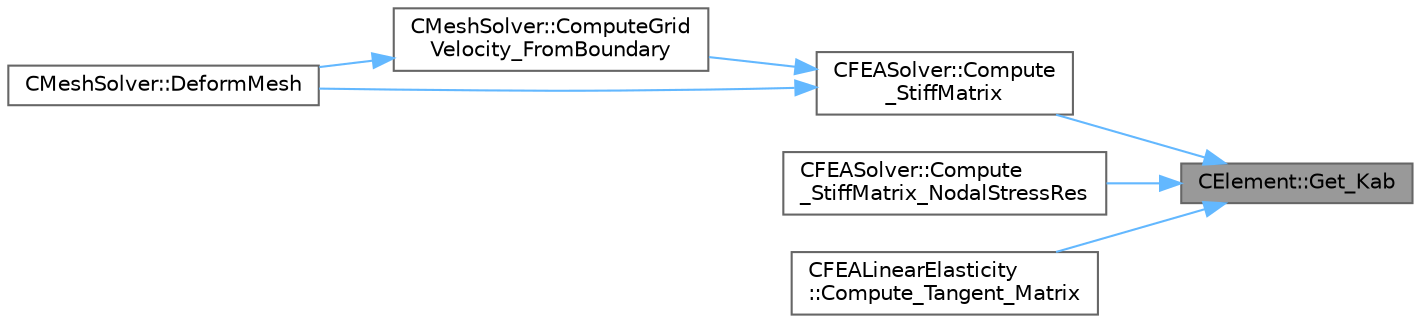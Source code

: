 digraph "CElement::Get_Kab"
{
 // LATEX_PDF_SIZE
  bgcolor="transparent";
  edge [fontname=Helvetica,fontsize=10,labelfontname=Helvetica,labelfontsize=10];
  node [fontname=Helvetica,fontsize=10,shape=box,height=0.2,width=0.4];
  rankdir="RL";
  Node1 [id="Node000001",label="CElement::Get_Kab",height=0.2,width=0.4,color="gray40", fillcolor="grey60", style="filled", fontcolor="black",tooltip="Return the value of the submatrix K relating nodes a and b."];
  Node1 -> Node2 [id="edge1_Node000001_Node000002",dir="back",color="steelblue1",style="solid",tooltip=" "];
  Node2 [id="Node000002",label="CFEASolver::Compute\l_StiffMatrix",height=0.2,width=0.4,color="grey40", fillcolor="white", style="filled",URL="$classCFEASolver.html#a41f284021cb1f0d145d632adb7ad5342",tooltip="Compute the stiffness matrix of the problem."];
  Node2 -> Node3 [id="edge2_Node000002_Node000003",dir="back",color="steelblue1",style="solid",tooltip=" "];
  Node3 [id="Node000003",label="CMeshSolver::ComputeGrid\lVelocity_FromBoundary",height=0.2,width=0.4,color="grey40", fillcolor="white", style="filled",URL="$classCMeshSolver.html#a0dde897c2a1bc27f95c5da3bb30e5c33",tooltip="Compute the grid velocity form the velocity at deformable boundary."];
  Node3 -> Node4 [id="edge3_Node000003_Node000004",dir="back",color="steelblue1",style="solid",tooltip=" "];
  Node4 [id="Node000004",label="CMeshSolver::DeformMesh",height=0.2,width=0.4,color="grey40", fillcolor="white", style="filled",URL="$classCMeshSolver.html#a573e4ddd63b680f5705f402ec317820b",tooltip="Grid deformation using the linear elasticity equations."];
  Node2 -> Node4 [id="edge4_Node000002_Node000004",dir="back",color="steelblue1",style="solid",tooltip=" "];
  Node1 -> Node5 [id="edge5_Node000001_Node000005",dir="back",color="steelblue1",style="solid",tooltip=" "];
  Node5 [id="Node000005",label="CFEASolver::Compute\l_StiffMatrix_NodalStressRes",height=0.2,width=0.4,color="grey40", fillcolor="white", style="filled",URL="$classCFEASolver.html#a3fe247a12b07771806bd276ea79de38b",tooltip="Compute the stiffness matrix of the problem and the nodal stress terms at the same time."];
  Node1 -> Node6 [id="edge6_Node000001_Node000006",dir="back",color="steelblue1",style="solid",tooltip=" "];
  Node6 [id="Node000006",label="CFEALinearElasticity\l::Compute_Tangent_Matrix",height=0.2,width=0.4,color="grey40", fillcolor="white", style="filled",URL="$classCFEALinearElasticity.html#a294b57499c97b1aeeb60330818f99ca4",tooltip="Build the tangent stiffness matrix of an element."];
}
